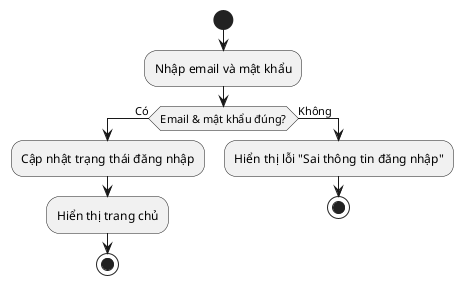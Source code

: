@startuml
start
:Nhập email và mật khẩu;
if (Email & mật khẩu đúng?) then (Có)
    :Cập nhật trạng thái đăng nhập;
    :Hiển thị trang chủ;
    stop
else (Không)
    :Hiển thị lỗi "Sai thông tin đăng nhập";
    stop
endif
@enduml
